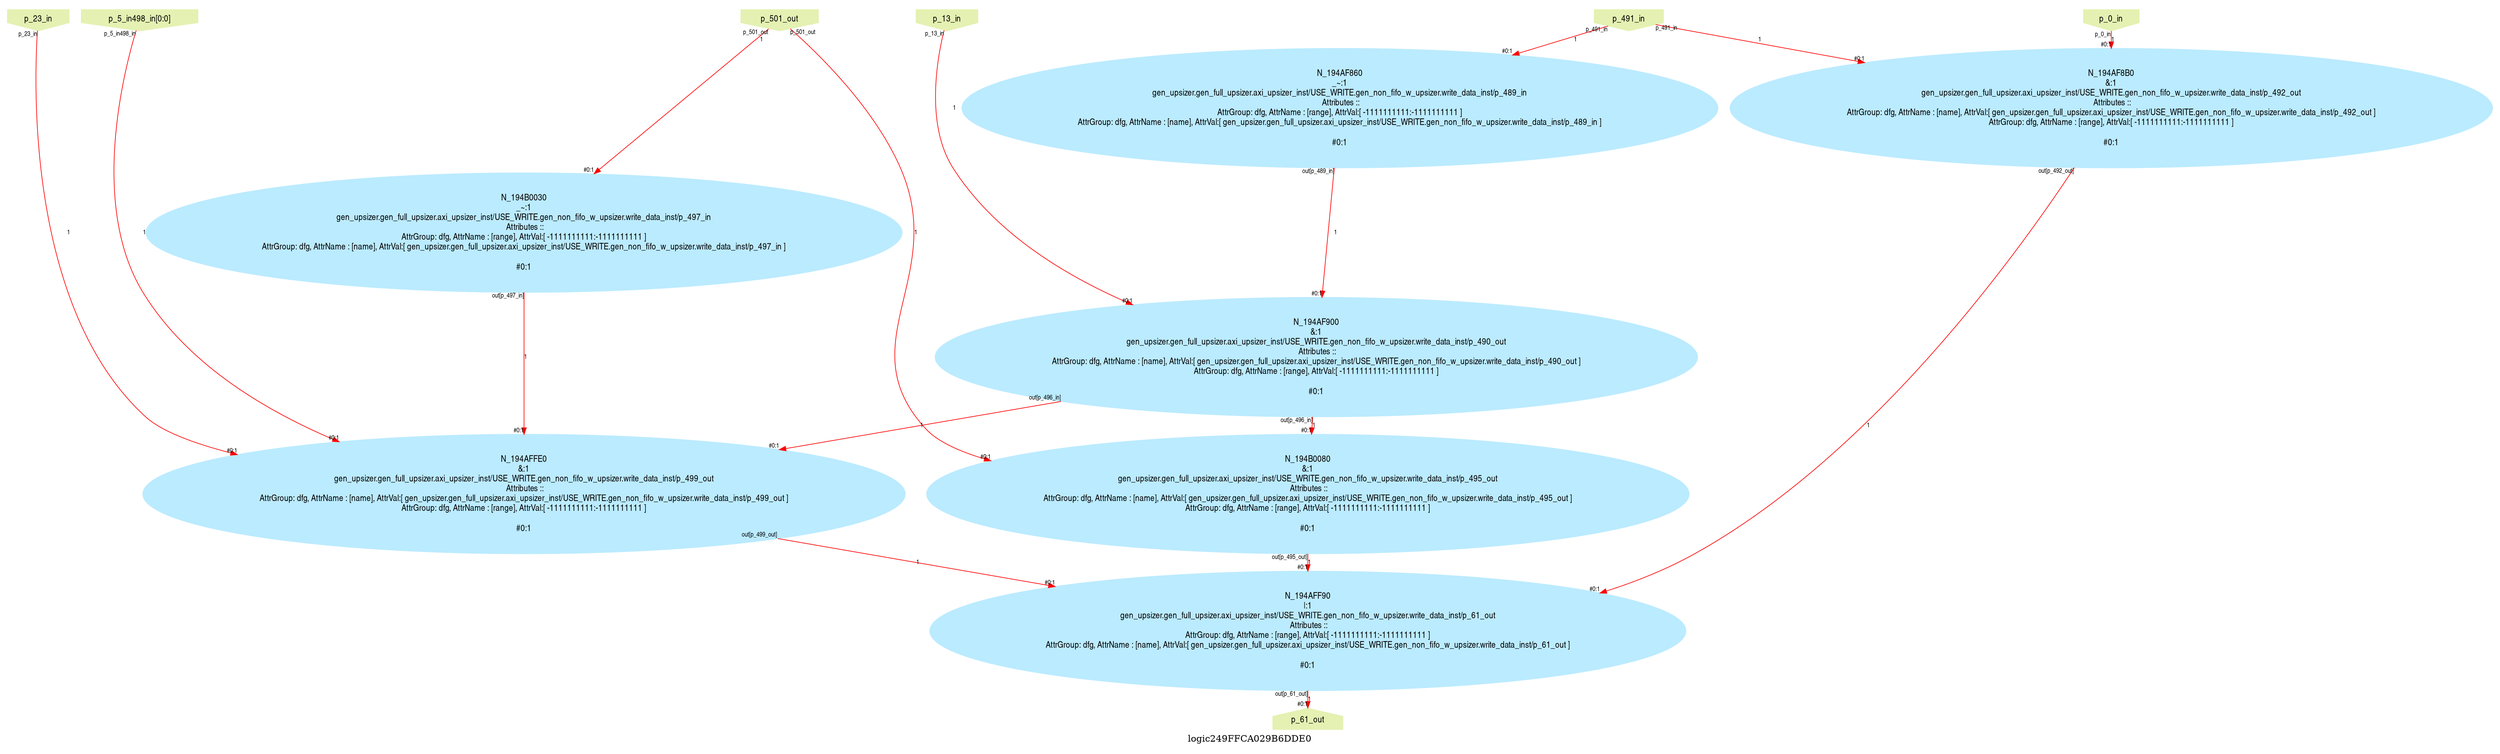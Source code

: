 digraph logic249FFCA029B6DDE0 {
graph [label="logic249FFCA029B6DDE0", margin="0.1,0.1", size="100,100", ranksep=0.1, splines=true];
node [style=filled, color="#ffee80", fontname=helveticanarrow];
edge [color="#ff0000", fontsize=10, fontname=helveticanarrow];
{ rank = source;logic249FFCA029B6DDE0_p_491_in [label="p_491_in", shape=invhouse, color="#e4f1b2"];
logic249FFCA029B6DDE0_p_13_in [label="p_13_in", shape=invhouse, color="#e4f1b2"];
logic249FFCA029B6DDE0_p_0_in [label="p_0_in", shape=invhouse, color="#e4f1b2"];
logic249FFCA029B6DDE0_p_501_out [label="p_501_out", shape=invhouse, color="#e4f1b2"];
logic249FFCA029B6DDE0_p_23_in [label="p_23_in", shape=invhouse, color="#e4f1b2"];
logic249FFCA029B6DDE0_p_5_in498_in [label="p_5_in498_in[0:0]", shape=invhouse, color="#e4f1b2"];
}
{ rank = sink;logic249FFCA029B6DDE0_p_61_out [label="p_61_out", shape=house, color="#e4f1b2"];
}
N_194AFF90 [label="N_194AFF90\n|:1\ngen_upsizer.gen_full_upsizer.axi_upsizer_inst/USE_WRITE.gen_non_fifo_w_upsizer.write_data_inst/p_61_out\n Attributes ::\nAttrGroup: dfg, AttrName : [range], AttrVal:[ -1111111111:-1111111111 ]\nAttrGroup: dfg, AttrName : [name], AttrVal:[ gen_upsizer.gen_full_upsizer.axi_upsizer_inst/USE_WRITE.gen_non_fifo_w_upsizer.write_data_inst/p_61_out ]\n\n#0:1\n", color="#bbebff"];
N_194AFFE0 [label="N_194AFFE0\n&:1\ngen_upsizer.gen_full_upsizer.axi_upsizer_inst/USE_WRITE.gen_non_fifo_w_upsizer.write_data_inst/p_499_out\n Attributes ::\nAttrGroup: dfg, AttrName : [name], AttrVal:[ gen_upsizer.gen_full_upsizer.axi_upsizer_inst/USE_WRITE.gen_non_fifo_w_upsizer.write_data_inst/p_499_out ]\nAttrGroup: dfg, AttrName : [range], AttrVal:[ -1111111111:-1111111111 ]\n\n#0:1\n", color="#bbebff"];
N_194B0030 [label="N_194B0030\n_~:1\ngen_upsizer.gen_full_upsizer.axi_upsizer_inst/USE_WRITE.gen_non_fifo_w_upsizer.write_data_inst/p_497_in\n Attributes ::\nAttrGroup: dfg, AttrName : [range], AttrVal:[ -1111111111:-1111111111 ]\nAttrGroup: dfg, AttrName : [name], AttrVal:[ gen_upsizer.gen_full_upsizer.axi_upsizer_inst/USE_WRITE.gen_non_fifo_w_upsizer.write_data_inst/p_497_in ]\n\n#0:1\n", color="#bbebff"];
N_194B0080 [label="N_194B0080\n&:1\ngen_upsizer.gen_full_upsizer.axi_upsizer_inst/USE_WRITE.gen_non_fifo_w_upsizer.write_data_inst/p_495_out\n Attributes ::\nAttrGroup: dfg, AttrName : [name], AttrVal:[ gen_upsizer.gen_full_upsizer.axi_upsizer_inst/USE_WRITE.gen_non_fifo_w_upsizer.write_data_inst/p_495_out ]\nAttrGroup: dfg, AttrName : [range], AttrVal:[ -1111111111:-1111111111 ]\n\n#0:1\n", color="#bbebff"];
N_194AF8B0 [label="N_194AF8B0\n&:1\ngen_upsizer.gen_full_upsizer.axi_upsizer_inst/USE_WRITE.gen_non_fifo_w_upsizer.write_data_inst/p_492_out\n Attributes ::\nAttrGroup: dfg, AttrName : [name], AttrVal:[ gen_upsizer.gen_full_upsizer.axi_upsizer_inst/USE_WRITE.gen_non_fifo_w_upsizer.write_data_inst/p_492_out ]\nAttrGroup: dfg, AttrName : [range], AttrVal:[ -1111111111:-1111111111 ]\n\n#0:1\n", color="#bbebff"];
N_194AF900 [label="N_194AF900\n&:1\ngen_upsizer.gen_full_upsizer.axi_upsizer_inst/USE_WRITE.gen_non_fifo_w_upsizer.write_data_inst/p_490_out\n Attributes ::\nAttrGroup: dfg, AttrName : [name], AttrVal:[ gen_upsizer.gen_full_upsizer.axi_upsizer_inst/USE_WRITE.gen_non_fifo_w_upsizer.write_data_inst/p_490_out ]\nAttrGroup: dfg, AttrName : [range], AttrVal:[ -1111111111:-1111111111 ]\n\n#0:1\n", color="#bbebff"];
N_194AF860 [label="N_194AF860\n_~:1\ngen_upsizer.gen_full_upsizer.axi_upsizer_inst/USE_WRITE.gen_non_fifo_w_upsizer.write_data_inst/p_489_in\n Attributes ::\nAttrGroup: dfg, AttrName : [range], AttrVal:[ -1111111111:-1111111111 ]\nAttrGroup: dfg, AttrName : [name], AttrVal:[ gen_upsizer.gen_full_upsizer.axi_upsizer_inst/USE_WRITE.gen_non_fifo_w_upsizer.write_data_inst/p_489_in ]\n\n#0:1\n", color="#bbebff"];
N_194AFFE0 -> N_194AFF90 [label="1", taillabel=<out[p_499_out]>, headlabel=<A>, headlabel=<#0:1>];
N_194B0030 -> N_194AFFE0 [label="1", taillabel=<out[p_497_in]>, headlabel=<B>, headlabel=<#0:1>];
N_194B0080 -> N_194AFF90 [label="1", taillabel=<out[p_495_out]>, headlabel=<B>, headlabel=<#0:1>];
N_194AF900 -> N_194B0080 [label="1", taillabel=<out[p_496_in]>, headlabel=<B>, headlabel=<#0:1>];
N_194AF8B0 -> N_194AFF90 [label="1", taillabel=<out[p_492_out]>, headlabel=<P_1D7193F0>, headlabel=<#0:1>];
N_194AF900 -> N_194AFFE0 [label="1", taillabel=<out[p_496_in]>, headlabel=<P_1D7196F0>, headlabel=<#0:1>];
N_194AF860 -> N_194AF900 [label="1", taillabel=<out[p_489_in]>, headlabel=<A>, headlabel=<#0:1>];
logic249FFCA029B6DDE0_p_491_in -> N_194AF8B0 [label="1", taillabel=<p_491_in>, headlabel=<B>, headlabel=<#0:1>];
logic249FFCA029B6DDE0_p_491_in -> N_194AF860 [label="1", taillabel=<p_491_in>, headlabel=<in>, headlabel=<#0:1>];
logic249FFCA029B6DDE0_p_13_in -> N_194AF900 [label="1", taillabel=<p_13_in>, headlabel=<B>, headlabel=<#0:1>];
logic249FFCA029B6DDE0_p_0_in -> N_194AF8B0 [label="1", taillabel=<p_0_in>, headlabel=<A>, headlabel=<#0:1>];
logic249FFCA029B6DDE0_p_501_out -> N_194B0030 [label="1", taillabel=<p_501_out>, headlabel=<in>, headlabel=<#0:1>];
logic249FFCA029B6DDE0_p_501_out -> N_194B0080 [label="1", taillabel=<p_501_out>, headlabel=<A>, headlabel=<#0:1>];
logic249FFCA029B6DDE0_p_23_in -> N_194AFFE0 [label="1", taillabel=<p_23_in>, headlabel=<P_1D719660>, headlabel=<#0:1>];
logic249FFCA029B6DDE0_p_5_in498_in -> N_194AFFE0 [label="1", taillabel=<p_5_in498_in>, headlabel=<A>, headlabel=<#0:1>];
N_194AFF90 -> logic249FFCA029B6DDE0_p_61_out [label="1", taillabel=<out[p_61_out]>, headlabel=<p_61_out>, headlabel=<#0:1>];
}
